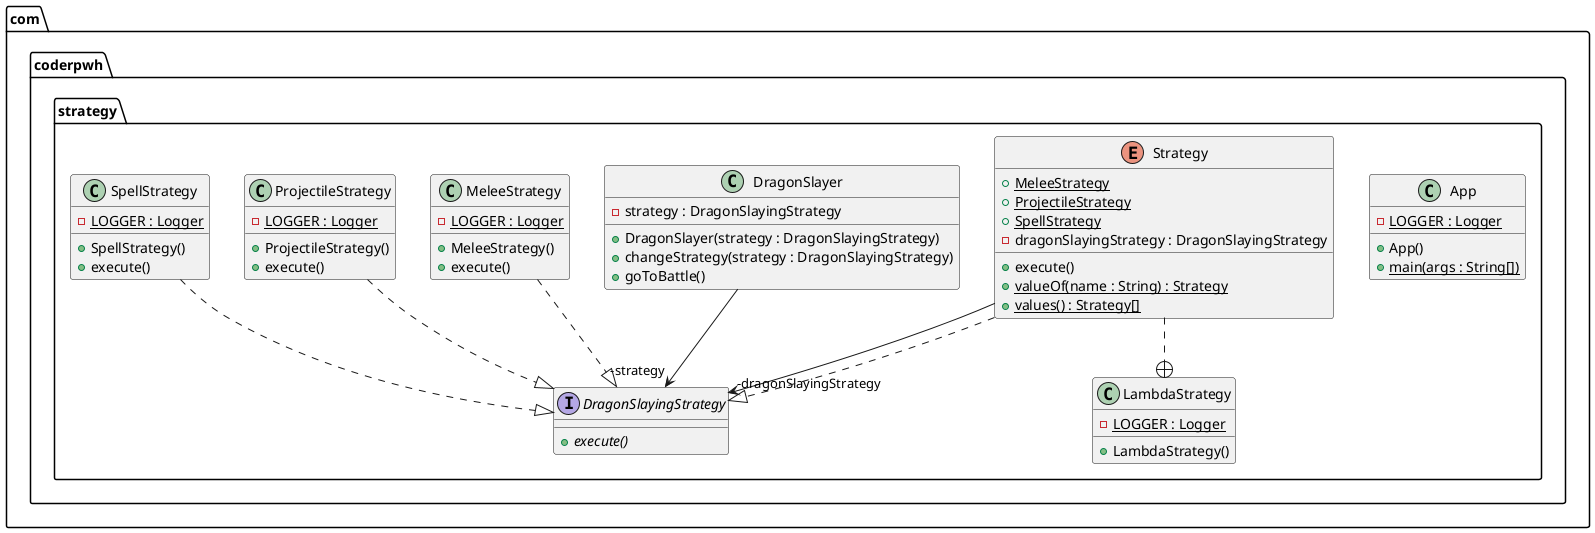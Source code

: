 @startuml
package com.coderpwh.strategy {
  class App {
    - LOGGER : Logger {static}
    + App()
    + main(args : String[]) {static}
  }
  class DragonSlayer {
    - strategy : DragonSlayingStrategy
    + DragonSlayer(strategy : DragonSlayingStrategy)
    + changeStrategy(strategy : DragonSlayingStrategy)
    + goToBattle()
  }
  interface DragonSlayingStrategy {
    + execute() {abstract}
  }
  class LambdaStrategy {
    - LOGGER : Logger {static}
    + LambdaStrategy()
  }
  enum Strategy {
    + MeleeStrategy {static}
    + ProjectileStrategy {static}
    + SpellStrategy {static}
    - dragonSlayingStrategy : DragonSlayingStrategy
    + execute()
    + valueOf(name : String) : Strategy {static}
    + values() : Strategy[] {static}
  }
  class MeleeStrategy {
    - LOGGER : Logger {static}
    + MeleeStrategy()
    + execute()
  }
  class ProjectileStrategy {
    - LOGGER : Logger {static}
    + ProjectileStrategy()
    + execute()
  }
  class SpellStrategy {
    - LOGGER : Logger {static}
    + SpellStrategy()
    + execute()
  }
}
Strategy ..+ LambdaStrategy
Strategy -->  "-dragonSlayingStrategy" DragonSlayingStrategy
DragonSlayer -->  "-strategy" DragonSlayingStrategy
Strategy ..|> DragonSlayingStrategy
MeleeStrategy ..|> DragonSlayingStrategy
ProjectileStrategy ..|> DragonSlayingStrategy
SpellStrategy ..|> DragonSlayingStrategy
@enduml
